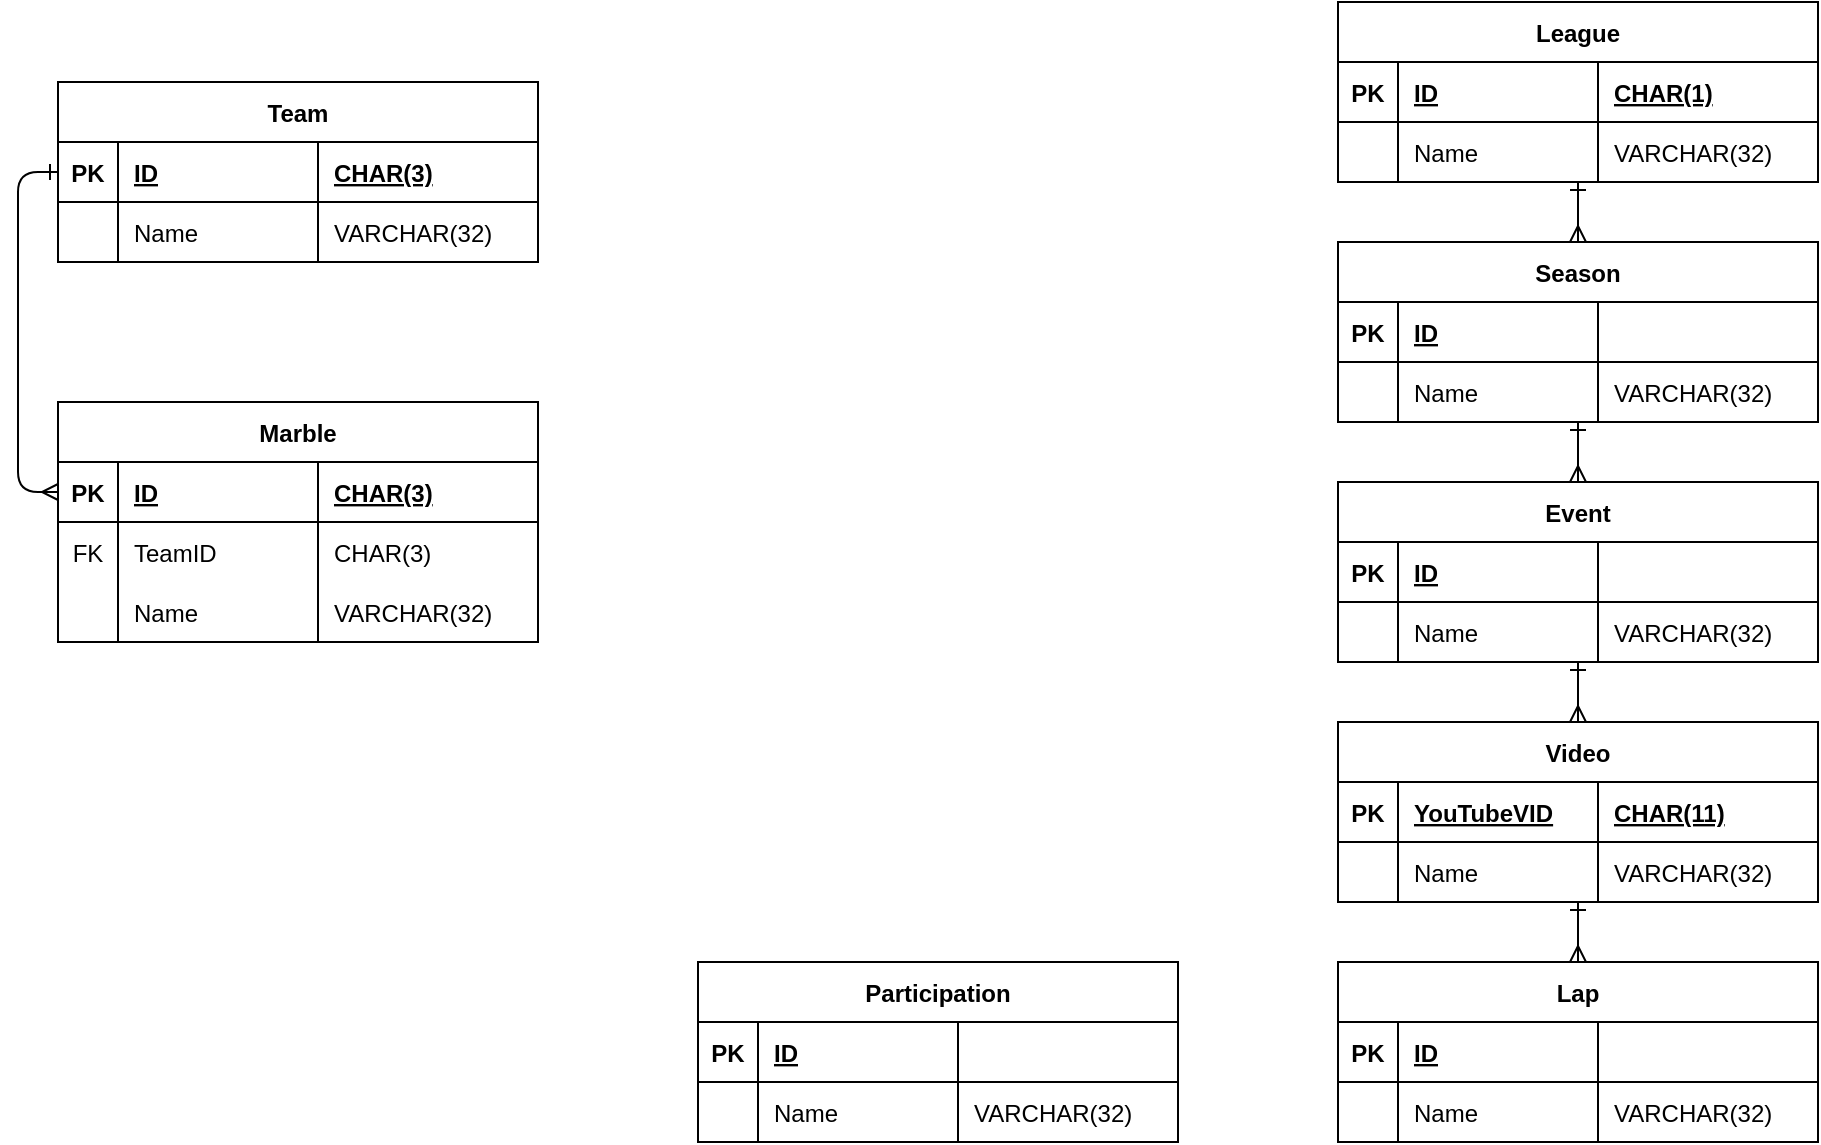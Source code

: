 <mxfile version="13.10.0" type="github">
  <diagram id="vY1WgX3fs-dTL8Az-G79" name="Page-1">
    <mxGraphModel dx="1426" dy="803" grid="1" gridSize="10" guides="1" tooltips="1" connect="1" arrows="1" fold="1" page="1" pageScale="1" pageWidth="1100" pageHeight="850" math="0" shadow="0">
      <root>
        <mxCell id="0" />
        <mxCell id="1" parent="0" />
        <mxCell id="Y2zAZ_BNs0E0ruIZkiO8-1" value="Marble" style="shape=table;startSize=30;container=1;collapsible=1;childLayout=tableLayout;fixedRows=1;rowLines=0;fontStyle=1;align=center;resizeLast=1;" vertex="1" parent="1">
          <mxGeometry x="80" y="280" width="240" height="120" as="geometry" />
        </mxCell>
        <mxCell id="Y2zAZ_BNs0E0ruIZkiO8-2" value="" style="shape=partialRectangle;collapsible=0;dropTarget=0;pointerEvents=0;fillColor=none;top=0;left=0;bottom=1;right=0;points=[[0,0.5],[1,0.5]];portConstraint=eastwest;" vertex="1" parent="Y2zAZ_BNs0E0ruIZkiO8-1">
          <mxGeometry y="30" width="240" height="30" as="geometry" />
        </mxCell>
        <mxCell id="Y2zAZ_BNs0E0ruIZkiO8-3" value="PK" style="shape=partialRectangle;connectable=0;fillColor=none;top=0;left=0;bottom=0;right=0;fontStyle=1;overflow=hidden;" vertex="1" parent="Y2zAZ_BNs0E0ruIZkiO8-2">
          <mxGeometry width="30" height="30" as="geometry" />
        </mxCell>
        <mxCell id="Y2zAZ_BNs0E0ruIZkiO8-4" value="ID" style="shape=partialRectangle;connectable=0;fillColor=none;top=0;left=0;bottom=0;right=0;align=left;spacingLeft=6;fontStyle=5;overflow=hidden;" vertex="1" parent="Y2zAZ_BNs0E0ruIZkiO8-2">
          <mxGeometry x="30" width="100" height="30" as="geometry" />
        </mxCell>
        <mxCell id="Y2zAZ_BNs0E0ruIZkiO8-5" value="CHAR(3)" style="shape=partialRectangle;connectable=0;fillColor=none;top=0;left=0;bottom=0;right=0;align=left;spacingLeft=6;fontStyle=5;overflow=hidden;" vertex="1" parent="Y2zAZ_BNs0E0ruIZkiO8-2">
          <mxGeometry x="130" width="110" height="30" as="geometry" />
        </mxCell>
        <mxCell id="Y2zAZ_BNs0E0ruIZkiO8-6" value="" style="shape=partialRectangle;collapsible=0;dropTarget=0;pointerEvents=0;fillColor=none;top=0;left=0;bottom=0;right=0;points=[[0,0.5],[1,0.5]];portConstraint=eastwest;" vertex="1" parent="Y2zAZ_BNs0E0ruIZkiO8-1">
          <mxGeometry y="60" width="240" height="30" as="geometry" />
        </mxCell>
        <mxCell id="Y2zAZ_BNs0E0ruIZkiO8-7" value="FK" style="shape=partialRectangle;connectable=0;fillColor=none;top=0;left=0;bottom=0;right=0;editable=1;overflow=hidden;" vertex="1" parent="Y2zAZ_BNs0E0ruIZkiO8-6">
          <mxGeometry width="30" height="30" as="geometry" />
        </mxCell>
        <mxCell id="Y2zAZ_BNs0E0ruIZkiO8-8" value="TeamID" style="shape=partialRectangle;connectable=0;fillColor=none;top=0;left=0;bottom=0;right=0;align=left;spacingLeft=6;overflow=hidden;" vertex="1" parent="Y2zAZ_BNs0E0ruIZkiO8-6">
          <mxGeometry x="30" width="100" height="30" as="geometry" />
        </mxCell>
        <mxCell id="Y2zAZ_BNs0E0ruIZkiO8-9" value="CHAR(3)" style="shape=partialRectangle;connectable=0;fillColor=none;top=0;left=0;bottom=0;right=0;align=left;spacingLeft=6;overflow=hidden;" vertex="1" parent="Y2zAZ_BNs0E0ruIZkiO8-6">
          <mxGeometry x="130" width="110" height="30" as="geometry" />
        </mxCell>
        <mxCell id="Y2zAZ_BNs0E0ruIZkiO8-10" value="" style="shape=partialRectangle;collapsible=0;dropTarget=0;pointerEvents=0;fillColor=none;top=0;left=0;bottom=0;right=0;points=[[0,0.5],[1,0.5]];portConstraint=eastwest;" vertex="1" parent="Y2zAZ_BNs0E0ruIZkiO8-1">
          <mxGeometry y="90" width="240" height="30" as="geometry" />
        </mxCell>
        <mxCell id="Y2zAZ_BNs0E0ruIZkiO8-11" value="" style="shape=partialRectangle;connectable=0;fillColor=none;top=0;left=0;bottom=0;right=0;editable=1;overflow=hidden;" vertex="1" parent="Y2zAZ_BNs0E0ruIZkiO8-10">
          <mxGeometry width="30" height="30" as="geometry" />
        </mxCell>
        <mxCell id="Y2zAZ_BNs0E0ruIZkiO8-12" value="Name" style="shape=partialRectangle;connectable=0;fillColor=none;top=0;left=0;bottom=0;right=0;align=left;spacingLeft=6;overflow=hidden;" vertex="1" parent="Y2zAZ_BNs0E0ruIZkiO8-10">
          <mxGeometry x="30" width="100" height="30" as="geometry" />
        </mxCell>
        <mxCell id="Y2zAZ_BNs0E0ruIZkiO8-13" value="VARCHAR(32)" style="shape=partialRectangle;connectable=0;fillColor=none;top=0;left=0;bottom=0;right=0;align=left;spacingLeft=6;overflow=hidden;" vertex="1" parent="Y2zAZ_BNs0E0ruIZkiO8-10">
          <mxGeometry x="130" width="110" height="30" as="geometry" />
        </mxCell>
        <mxCell id="Y2zAZ_BNs0E0ruIZkiO8-34" value="Team" style="shape=table;startSize=30;container=1;collapsible=1;childLayout=tableLayout;fixedRows=1;rowLines=0;fontStyle=1;align=center;resizeLast=1;" vertex="1" parent="1">
          <mxGeometry x="80" y="120" width="240" height="90" as="geometry" />
        </mxCell>
        <mxCell id="Y2zAZ_BNs0E0ruIZkiO8-35" value="" style="shape=partialRectangle;collapsible=0;dropTarget=0;pointerEvents=0;fillColor=none;top=0;left=0;bottom=1;right=0;points=[[0,0.5],[1,0.5]];portConstraint=eastwest;" vertex="1" parent="Y2zAZ_BNs0E0ruIZkiO8-34">
          <mxGeometry y="30" width="240" height="30" as="geometry" />
        </mxCell>
        <mxCell id="Y2zAZ_BNs0E0ruIZkiO8-36" value="PK" style="shape=partialRectangle;connectable=0;fillColor=none;top=0;left=0;bottom=0;right=0;fontStyle=1;overflow=hidden;" vertex="1" parent="Y2zAZ_BNs0E0ruIZkiO8-35">
          <mxGeometry width="30" height="30" as="geometry" />
        </mxCell>
        <mxCell id="Y2zAZ_BNs0E0ruIZkiO8-37" value="ID" style="shape=partialRectangle;connectable=0;fillColor=none;top=0;left=0;bottom=0;right=0;align=left;spacingLeft=6;fontStyle=5;overflow=hidden;" vertex="1" parent="Y2zAZ_BNs0E0ruIZkiO8-35">
          <mxGeometry x="30" width="100" height="30" as="geometry" />
        </mxCell>
        <mxCell id="Y2zAZ_BNs0E0ruIZkiO8-38" value="CHAR(3)" style="shape=partialRectangle;connectable=0;fillColor=none;top=0;left=0;bottom=0;right=0;align=left;spacingLeft=6;fontStyle=5;overflow=hidden;" vertex="1" parent="Y2zAZ_BNs0E0ruIZkiO8-35">
          <mxGeometry x="130" width="110" height="30" as="geometry" />
        </mxCell>
        <mxCell id="Y2zAZ_BNs0E0ruIZkiO8-43" value="" style="shape=partialRectangle;collapsible=0;dropTarget=0;pointerEvents=0;fillColor=none;top=0;left=0;bottom=0;right=0;points=[[0,0.5],[1,0.5]];portConstraint=eastwest;" vertex="1" parent="Y2zAZ_BNs0E0ruIZkiO8-34">
          <mxGeometry y="60" width="240" height="30" as="geometry" />
        </mxCell>
        <mxCell id="Y2zAZ_BNs0E0ruIZkiO8-44" value="" style="shape=partialRectangle;connectable=0;fillColor=none;top=0;left=0;bottom=0;right=0;editable=1;overflow=hidden;" vertex="1" parent="Y2zAZ_BNs0E0ruIZkiO8-43">
          <mxGeometry width="30" height="30" as="geometry" />
        </mxCell>
        <mxCell id="Y2zAZ_BNs0E0ruIZkiO8-45" value="Name" style="shape=partialRectangle;connectable=0;fillColor=none;top=0;left=0;bottom=0;right=0;align=left;spacingLeft=6;overflow=hidden;" vertex="1" parent="Y2zAZ_BNs0E0ruIZkiO8-43">
          <mxGeometry x="30" width="100" height="30" as="geometry" />
        </mxCell>
        <mxCell id="Y2zAZ_BNs0E0ruIZkiO8-46" value="VARCHAR(32)" style="shape=partialRectangle;connectable=0;fillColor=none;top=0;left=0;bottom=0;right=0;align=left;spacingLeft=6;overflow=hidden;" vertex="1" parent="Y2zAZ_BNs0E0ruIZkiO8-43">
          <mxGeometry x="130" width="110" height="30" as="geometry" />
        </mxCell>
        <mxCell id="Y2zAZ_BNs0E0ruIZkiO8-52" style="edgeStyle=orthogonalEdgeStyle;rounded=1;orthogonalLoop=1;jettySize=auto;html=1;entryX=0;entryY=0.5;entryDx=0;entryDy=0;startArrow=ERone;startFill=0;endArrow=ERmany;endFill=0;" edge="1" parent="1" source="Y2zAZ_BNs0E0ruIZkiO8-35" target="Y2zAZ_BNs0E0ruIZkiO8-2">
          <mxGeometry relative="1" as="geometry" />
        </mxCell>
        <mxCell id="Y2zAZ_BNs0E0ruIZkiO8-107" style="edgeStyle=orthogonalEdgeStyle;rounded=1;orthogonalLoop=1;jettySize=auto;html=1;entryX=0.5;entryY=0;entryDx=0;entryDy=0;startArrow=ERone;startFill=0;endArrow=ERmany;endFill=0;" edge="1" parent="1" source="Y2zAZ_BNs0E0ruIZkiO8-53" target="Y2zAZ_BNs0E0ruIZkiO8-62">
          <mxGeometry relative="1" as="geometry" />
        </mxCell>
        <mxCell id="Y2zAZ_BNs0E0ruIZkiO8-53" value="League" style="shape=table;startSize=30;container=1;collapsible=1;childLayout=tableLayout;fixedRows=1;rowLines=0;fontStyle=1;align=center;resizeLast=1;" vertex="1" parent="1">
          <mxGeometry x="720" y="80" width="240" height="90" as="geometry" />
        </mxCell>
        <mxCell id="Y2zAZ_BNs0E0ruIZkiO8-54" value="" style="shape=partialRectangle;collapsible=0;dropTarget=0;pointerEvents=0;fillColor=none;top=0;left=0;bottom=1;right=0;points=[[0,0.5],[1,0.5]];portConstraint=eastwest;" vertex="1" parent="Y2zAZ_BNs0E0ruIZkiO8-53">
          <mxGeometry y="30" width="240" height="30" as="geometry" />
        </mxCell>
        <mxCell id="Y2zAZ_BNs0E0ruIZkiO8-55" value="PK" style="shape=partialRectangle;connectable=0;fillColor=none;top=0;left=0;bottom=0;right=0;fontStyle=1;overflow=hidden;" vertex="1" parent="Y2zAZ_BNs0E0ruIZkiO8-54">
          <mxGeometry width="30" height="30" as="geometry" />
        </mxCell>
        <mxCell id="Y2zAZ_BNs0E0ruIZkiO8-56" value="ID" style="shape=partialRectangle;connectable=0;fillColor=none;top=0;left=0;bottom=0;right=0;align=left;spacingLeft=6;fontStyle=5;overflow=hidden;" vertex="1" parent="Y2zAZ_BNs0E0ruIZkiO8-54">
          <mxGeometry x="30" width="100" height="30" as="geometry" />
        </mxCell>
        <mxCell id="Y2zAZ_BNs0E0ruIZkiO8-57" value="CHAR(1)" style="shape=partialRectangle;connectable=0;fillColor=none;top=0;left=0;bottom=0;right=0;align=left;spacingLeft=6;fontStyle=5;overflow=hidden;" vertex="1" parent="Y2zAZ_BNs0E0ruIZkiO8-54">
          <mxGeometry x="130" width="110" height="30" as="geometry" />
        </mxCell>
        <mxCell id="Y2zAZ_BNs0E0ruIZkiO8-58" value="" style="shape=partialRectangle;collapsible=0;dropTarget=0;pointerEvents=0;fillColor=none;top=0;left=0;bottom=0;right=0;points=[[0,0.5],[1,0.5]];portConstraint=eastwest;" vertex="1" parent="Y2zAZ_BNs0E0ruIZkiO8-53">
          <mxGeometry y="60" width="240" height="30" as="geometry" />
        </mxCell>
        <mxCell id="Y2zAZ_BNs0E0ruIZkiO8-59" value="" style="shape=partialRectangle;connectable=0;fillColor=none;top=0;left=0;bottom=0;right=0;editable=1;overflow=hidden;" vertex="1" parent="Y2zAZ_BNs0E0ruIZkiO8-58">
          <mxGeometry width="30" height="30" as="geometry" />
        </mxCell>
        <mxCell id="Y2zAZ_BNs0E0ruIZkiO8-60" value="Name" style="shape=partialRectangle;connectable=0;fillColor=none;top=0;left=0;bottom=0;right=0;align=left;spacingLeft=6;overflow=hidden;" vertex="1" parent="Y2zAZ_BNs0E0ruIZkiO8-58">
          <mxGeometry x="30" width="100" height="30" as="geometry" />
        </mxCell>
        <mxCell id="Y2zAZ_BNs0E0ruIZkiO8-61" value="VARCHAR(32)" style="shape=partialRectangle;connectable=0;fillColor=none;top=0;left=0;bottom=0;right=0;align=left;spacingLeft=6;overflow=hidden;" vertex="1" parent="Y2zAZ_BNs0E0ruIZkiO8-58">
          <mxGeometry x="130" width="110" height="30" as="geometry" />
        </mxCell>
        <mxCell id="Y2zAZ_BNs0E0ruIZkiO8-108" style="edgeStyle=orthogonalEdgeStyle;rounded=1;orthogonalLoop=1;jettySize=auto;html=1;startArrow=ERone;startFill=0;endArrow=ERmany;endFill=0;" edge="1" parent="1" source="Y2zAZ_BNs0E0ruIZkiO8-62" target="Y2zAZ_BNs0E0ruIZkiO8-71">
          <mxGeometry relative="1" as="geometry" />
        </mxCell>
        <mxCell id="Y2zAZ_BNs0E0ruIZkiO8-62" value="Season" style="shape=table;startSize=30;container=1;collapsible=1;childLayout=tableLayout;fixedRows=1;rowLines=0;fontStyle=1;align=center;resizeLast=1;" vertex="1" parent="1">
          <mxGeometry x="720" y="200" width="240" height="90" as="geometry" />
        </mxCell>
        <mxCell id="Y2zAZ_BNs0E0ruIZkiO8-63" value="" style="shape=partialRectangle;collapsible=0;dropTarget=0;pointerEvents=0;fillColor=none;top=0;left=0;bottom=1;right=0;points=[[0,0.5],[1,0.5]];portConstraint=eastwest;" vertex="1" parent="Y2zAZ_BNs0E0ruIZkiO8-62">
          <mxGeometry y="30" width="240" height="30" as="geometry" />
        </mxCell>
        <mxCell id="Y2zAZ_BNs0E0ruIZkiO8-64" value="PK" style="shape=partialRectangle;connectable=0;fillColor=none;top=0;left=0;bottom=0;right=0;fontStyle=1;overflow=hidden;" vertex="1" parent="Y2zAZ_BNs0E0ruIZkiO8-63">
          <mxGeometry width="30" height="30" as="geometry" />
        </mxCell>
        <mxCell id="Y2zAZ_BNs0E0ruIZkiO8-65" value="ID" style="shape=partialRectangle;connectable=0;fillColor=none;top=0;left=0;bottom=0;right=0;align=left;spacingLeft=6;fontStyle=5;overflow=hidden;" vertex="1" parent="Y2zAZ_BNs0E0ruIZkiO8-63">
          <mxGeometry x="30" width="100" height="30" as="geometry" />
        </mxCell>
        <mxCell id="Y2zAZ_BNs0E0ruIZkiO8-66" value="" style="shape=partialRectangle;connectable=0;fillColor=none;top=0;left=0;bottom=0;right=0;align=left;spacingLeft=6;fontStyle=5;overflow=hidden;" vertex="1" parent="Y2zAZ_BNs0E0ruIZkiO8-63">
          <mxGeometry x="130" width="110" height="30" as="geometry" />
        </mxCell>
        <mxCell id="Y2zAZ_BNs0E0ruIZkiO8-67" value="" style="shape=partialRectangle;collapsible=0;dropTarget=0;pointerEvents=0;fillColor=none;top=0;left=0;bottom=0;right=0;points=[[0,0.5],[1,0.5]];portConstraint=eastwest;" vertex="1" parent="Y2zAZ_BNs0E0ruIZkiO8-62">
          <mxGeometry y="60" width="240" height="30" as="geometry" />
        </mxCell>
        <mxCell id="Y2zAZ_BNs0E0ruIZkiO8-68" value="" style="shape=partialRectangle;connectable=0;fillColor=none;top=0;left=0;bottom=0;right=0;editable=1;overflow=hidden;" vertex="1" parent="Y2zAZ_BNs0E0ruIZkiO8-67">
          <mxGeometry width="30" height="30" as="geometry" />
        </mxCell>
        <mxCell id="Y2zAZ_BNs0E0ruIZkiO8-69" value="Name" style="shape=partialRectangle;connectable=0;fillColor=none;top=0;left=0;bottom=0;right=0;align=left;spacingLeft=6;overflow=hidden;" vertex="1" parent="Y2zAZ_BNs0E0ruIZkiO8-67">
          <mxGeometry x="30" width="100" height="30" as="geometry" />
        </mxCell>
        <mxCell id="Y2zAZ_BNs0E0ruIZkiO8-70" value="VARCHAR(32)" style="shape=partialRectangle;connectable=0;fillColor=none;top=0;left=0;bottom=0;right=0;align=left;spacingLeft=6;overflow=hidden;" vertex="1" parent="Y2zAZ_BNs0E0ruIZkiO8-67">
          <mxGeometry x="130" width="110" height="30" as="geometry" />
        </mxCell>
        <mxCell id="Y2zAZ_BNs0E0ruIZkiO8-109" style="edgeStyle=orthogonalEdgeStyle;rounded=1;orthogonalLoop=1;jettySize=auto;html=1;startArrow=ERone;startFill=0;endArrow=ERmany;endFill=0;" edge="1" parent="1" source="Y2zAZ_BNs0E0ruIZkiO8-71" target="Y2zAZ_BNs0E0ruIZkiO8-80">
          <mxGeometry relative="1" as="geometry" />
        </mxCell>
        <mxCell id="Y2zAZ_BNs0E0ruIZkiO8-71" value="Event" style="shape=table;startSize=30;container=1;collapsible=1;childLayout=tableLayout;fixedRows=1;rowLines=0;fontStyle=1;align=center;resizeLast=1;" vertex="1" parent="1">
          <mxGeometry x="720" y="320" width="240" height="90" as="geometry" />
        </mxCell>
        <mxCell id="Y2zAZ_BNs0E0ruIZkiO8-72" value="" style="shape=partialRectangle;collapsible=0;dropTarget=0;pointerEvents=0;fillColor=none;top=0;left=0;bottom=1;right=0;points=[[0,0.5],[1,0.5]];portConstraint=eastwest;" vertex="1" parent="Y2zAZ_BNs0E0ruIZkiO8-71">
          <mxGeometry y="30" width="240" height="30" as="geometry" />
        </mxCell>
        <mxCell id="Y2zAZ_BNs0E0ruIZkiO8-73" value="PK" style="shape=partialRectangle;connectable=0;fillColor=none;top=0;left=0;bottom=0;right=0;fontStyle=1;overflow=hidden;" vertex="1" parent="Y2zAZ_BNs0E0ruIZkiO8-72">
          <mxGeometry width="30" height="30" as="geometry" />
        </mxCell>
        <mxCell id="Y2zAZ_BNs0E0ruIZkiO8-74" value="ID" style="shape=partialRectangle;connectable=0;fillColor=none;top=0;left=0;bottom=0;right=0;align=left;spacingLeft=6;fontStyle=5;overflow=hidden;" vertex="1" parent="Y2zAZ_BNs0E0ruIZkiO8-72">
          <mxGeometry x="30" width="100" height="30" as="geometry" />
        </mxCell>
        <mxCell id="Y2zAZ_BNs0E0ruIZkiO8-75" value="" style="shape=partialRectangle;connectable=0;fillColor=none;top=0;left=0;bottom=0;right=0;align=left;spacingLeft=6;fontStyle=5;overflow=hidden;" vertex="1" parent="Y2zAZ_BNs0E0ruIZkiO8-72">
          <mxGeometry x="130" width="110" height="30" as="geometry" />
        </mxCell>
        <mxCell id="Y2zAZ_BNs0E0ruIZkiO8-76" value="" style="shape=partialRectangle;collapsible=0;dropTarget=0;pointerEvents=0;fillColor=none;top=0;left=0;bottom=0;right=0;points=[[0,0.5],[1,0.5]];portConstraint=eastwest;" vertex="1" parent="Y2zAZ_BNs0E0ruIZkiO8-71">
          <mxGeometry y="60" width="240" height="30" as="geometry" />
        </mxCell>
        <mxCell id="Y2zAZ_BNs0E0ruIZkiO8-77" value="" style="shape=partialRectangle;connectable=0;fillColor=none;top=0;left=0;bottom=0;right=0;editable=1;overflow=hidden;" vertex="1" parent="Y2zAZ_BNs0E0ruIZkiO8-76">
          <mxGeometry width="30" height="30" as="geometry" />
        </mxCell>
        <mxCell id="Y2zAZ_BNs0E0ruIZkiO8-78" value="Name" style="shape=partialRectangle;connectable=0;fillColor=none;top=0;left=0;bottom=0;right=0;align=left;spacingLeft=6;overflow=hidden;" vertex="1" parent="Y2zAZ_BNs0E0ruIZkiO8-76">
          <mxGeometry x="30" width="100" height="30" as="geometry" />
        </mxCell>
        <mxCell id="Y2zAZ_BNs0E0ruIZkiO8-79" value="VARCHAR(32)" style="shape=partialRectangle;connectable=0;fillColor=none;top=0;left=0;bottom=0;right=0;align=left;spacingLeft=6;overflow=hidden;" vertex="1" parent="Y2zAZ_BNs0E0ruIZkiO8-76">
          <mxGeometry x="130" width="110" height="30" as="geometry" />
        </mxCell>
        <mxCell id="Y2zAZ_BNs0E0ruIZkiO8-110" style="edgeStyle=orthogonalEdgeStyle;rounded=1;orthogonalLoop=1;jettySize=auto;html=1;startArrow=ERone;startFill=0;endArrow=ERmany;endFill=0;" edge="1" parent="1" source="Y2zAZ_BNs0E0ruIZkiO8-80" target="Y2zAZ_BNs0E0ruIZkiO8-89">
          <mxGeometry relative="1" as="geometry" />
        </mxCell>
        <mxCell id="Y2zAZ_BNs0E0ruIZkiO8-80" value="Video" style="shape=table;startSize=30;container=1;collapsible=1;childLayout=tableLayout;fixedRows=1;rowLines=0;fontStyle=1;align=center;resizeLast=1;" vertex="1" parent="1">
          <mxGeometry x="720" y="440" width="240" height="90" as="geometry" />
        </mxCell>
        <mxCell id="Y2zAZ_BNs0E0ruIZkiO8-81" value="" style="shape=partialRectangle;collapsible=0;dropTarget=0;pointerEvents=0;fillColor=none;top=0;left=0;bottom=1;right=0;points=[[0,0.5],[1,0.5]];portConstraint=eastwest;" vertex="1" parent="Y2zAZ_BNs0E0ruIZkiO8-80">
          <mxGeometry y="30" width="240" height="30" as="geometry" />
        </mxCell>
        <mxCell id="Y2zAZ_BNs0E0ruIZkiO8-82" value="PK" style="shape=partialRectangle;connectable=0;fillColor=none;top=0;left=0;bottom=0;right=0;fontStyle=1;overflow=hidden;" vertex="1" parent="Y2zAZ_BNs0E0ruIZkiO8-81">
          <mxGeometry width="30" height="30" as="geometry" />
        </mxCell>
        <mxCell id="Y2zAZ_BNs0E0ruIZkiO8-83" value="YouTubeVID" style="shape=partialRectangle;connectable=0;fillColor=none;top=0;left=0;bottom=0;right=0;align=left;spacingLeft=6;fontStyle=5;overflow=hidden;" vertex="1" parent="Y2zAZ_BNs0E0ruIZkiO8-81">
          <mxGeometry x="30" width="100" height="30" as="geometry" />
        </mxCell>
        <mxCell id="Y2zAZ_BNs0E0ruIZkiO8-84" value="CHAR(11)" style="shape=partialRectangle;connectable=0;fillColor=none;top=0;left=0;bottom=0;right=0;align=left;spacingLeft=6;fontStyle=5;overflow=hidden;" vertex="1" parent="Y2zAZ_BNs0E0ruIZkiO8-81">
          <mxGeometry x="130" width="110" height="30" as="geometry" />
        </mxCell>
        <mxCell id="Y2zAZ_BNs0E0ruIZkiO8-85" value="" style="shape=partialRectangle;collapsible=0;dropTarget=0;pointerEvents=0;fillColor=none;top=0;left=0;bottom=0;right=0;points=[[0,0.5],[1,0.5]];portConstraint=eastwest;" vertex="1" parent="Y2zAZ_BNs0E0ruIZkiO8-80">
          <mxGeometry y="60" width="240" height="30" as="geometry" />
        </mxCell>
        <mxCell id="Y2zAZ_BNs0E0ruIZkiO8-86" value="" style="shape=partialRectangle;connectable=0;fillColor=none;top=0;left=0;bottom=0;right=0;editable=1;overflow=hidden;" vertex="1" parent="Y2zAZ_BNs0E0ruIZkiO8-85">
          <mxGeometry width="30" height="30" as="geometry" />
        </mxCell>
        <mxCell id="Y2zAZ_BNs0E0ruIZkiO8-87" value="Name" style="shape=partialRectangle;connectable=0;fillColor=none;top=0;left=0;bottom=0;right=0;align=left;spacingLeft=6;overflow=hidden;" vertex="1" parent="Y2zAZ_BNs0E0ruIZkiO8-85">
          <mxGeometry x="30" width="100" height="30" as="geometry" />
        </mxCell>
        <mxCell id="Y2zAZ_BNs0E0ruIZkiO8-88" value="VARCHAR(32)" style="shape=partialRectangle;connectable=0;fillColor=none;top=0;left=0;bottom=0;right=0;align=left;spacingLeft=6;overflow=hidden;" vertex="1" parent="Y2zAZ_BNs0E0ruIZkiO8-85">
          <mxGeometry x="130" width="110" height="30" as="geometry" />
        </mxCell>
        <mxCell id="Y2zAZ_BNs0E0ruIZkiO8-89" value="Lap" style="shape=table;startSize=30;container=1;collapsible=1;childLayout=tableLayout;fixedRows=1;rowLines=0;fontStyle=1;align=center;resizeLast=1;" vertex="1" parent="1">
          <mxGeometry x="720" y="560" width="240" height="90" as="geometry" />
        </mxCell>
        <mxCell id="Y2zAZ_BNs0E0ruIZkiO8-90" value="" style="shape=partialRectangle;collapsible=0;dropTarget=0;pointerEvents=0;fillColor=none;top=0;left=0;bottom=1;right=0;points=[[0,0.5],[1,0.5]];portConstraint=eastwest;" vertex="1" parent="Y2zAZ_BNs0E0ruIZkiO8-89">
          <mxGeometry y="30" width="240" height="30" as="geometry" />
        </mxCell>
        <mxCell id="Y2zAZ_BNs0E0ruIZkiO8-91" value="PK" style="shape=partialRectangle;connectable=0;fillColor=none;top=0;left=0;bottom=0;right=0;fontStyle=1;overflow=hidden;" vertex="1" parent="Y2zAZ_BNs0E0ruIZkiO8-90">
          <mxGeometry width="30" height="30" as="geometry" />
        </mxCell>
        <mxCell id="Y2zAZ_BNs0E0ruIZkiO8-92" value="ID" style="shape=partialRectangle;connectable=0;fillColor=none;top=0;left=0;bottom=0;right=0;align=left;spacingLeft=6;fontStyle=5;overflow=hidden;" vertex="1" parent="Y2zAZ_BNs0E0ruIZkiO8-90">
          <mxGeometry x="30" width="100" height="30" as="geometry" />
        </mxCell>
        <mxCell id="Y2zAZ_BNs0E0ruIZkiO8-93" value="" style="shape=partialRectangle;connectable=0;fillColor=none;top=0;left=0;bottom=0;right=0;align=left;spacingLeft=6;fontStyle=5;overflow=hidden;" vertex="1" parent="Y2zAZ_BNs0E0ruIZkiO8-90">
          <mxGeometry x="130" width="110" height="30" as="geometry" />
        </mxCell>
        <mxCell id="Y2zAZ_BNs0E0ruIZkiO8-94" value="" style="shape=partialRectangle;collapsible=0;dropTarget=0;pointerEvents=0;fillColor=none;top=0;left=0;bottom=0;right=0;points=[[0,0.5],[1,0.5]];portConstraint=eastwest;" vertex="1" parent="Y2zAZ_BNs0E0ruIZkiO8-89">
          <mxGeometry y="60" width="240" height="30" as="geometry" />
        </mxCell>
        <mxCell id="Y2zAZ_BNs0E0ruIZkiO8-95" value="" style="shape=partialRectangle;connectable=0;fillColor=none;top=0;left=0;bottom=0;right=0;editable=1;overflow=hidden;" vertex="1" parent="Y2zAZ_BNs0E0ruIZkiO8-94">
          <mxGeometry width="30" height="30" as="geometry" />
        </mxCell>
        <mxCell id="Y2zAZ_BNs0E0ruIZkiO8-96" value="Name" style="shape=partialRectangle;connectable=0;fillColor=none;top=0;left=0;bottom=0;right=0;align=left;spacingLeft=6;overflow=hidden;" vertex="1" parent="Y2zAZ_BNs0E0ruIZkiO8-94">
          <mxGeometry x="30" width="100" height="30" as="geometry" />
        </mxCell>
        <mxCell id="Y2zAZ_BNs0E0ruIZkiO8-97" value="VARCHAR(32)" style="shape=partialRectangle;connectable=0;fillColor=none;top=0;left=0;bottom=0;right=0;align=left;spacingLeft=6;overflow=hidden;" vertex="1" parent="Y2zAZ_BNs0E0ruIZkiO8-94">
          <mxGeometry x="130" width="110" height="30" as="geometry" />
        </mxCell>
        <mxCell id="Y2zAZ_BNs0E0ruIZkiO8-98" value="Participation" style="shape=table;startSize=30;container=1;collapsible=1;childLayout=tableLayout;fixedRows=1;rowLines=0;fontStyle=1;align=center;resizeLast=1;" vertex="1" parent="1">
          <mxGeometry x="400" y="560" width="240" height="90" as="geometry" />
        </mxCell>
        <mxCell id="Y2zAZ_BNs0E0ruIZkiO8-99" value="" style="shape=partialRectangle;collapsible=0;dropTarget=0;pointerEvents=0;fillColor=none;top=0;left=0;bottom=1;right=0;points=[[0,0.5],[1,0.5]];portConstraint=eastwest;" vertex="1" parent="Y2zAZ_BNs0E0ruIZkiO8-98">
          <mxGeometry y="30" width="240" height="30" as="geometry" />
        </mxCell>
        <mxCell id="Y2zAZ_BNs0E0ruIZkiO8-100" value="PK" style="shape=partialRectangle;connectable=0;fillColor=none;top=0;left=0;bottom=0;right=0;fontStyle=1;overflow=hidden;" vertex="1" parent="Y2zAZ_BNs0E0ruIZkiO8-99">
          <mxGeometry width="30" height="30" as="geometry" />
        </mxCell>
        <mxCell id="Y2zAZ_BNs0E0ruIZkiO8-101" value="ID" style="shape=partialRectangle;connectable=0;fillColor=none;top=0;left=0;bottom=0;right=0;align=left;spacingLeft=6;fontStyle=5;overflow=hidden;" vertex="1" parent="Y2zAZ_BNs0E0ruIZkiO8-99">
          <mxGeometry x="30" width="100" height="30" as="geometry" />
        </mxCell>
        <mxCell id="Y2zAZ_BNs0E0ruIZkiO8-102" value="" style="shape=partialRectangle;connectable=0;fillColor=none;top=0;left=0;bottom=0;right=0;align=left;spacingLeft=6;fontStyle=5;overflow=hidden;" vertex="1" parent="Y2zAZ_BNs0E0ruIZkiO8-99">
          <mxGeometry x="130" width="110" height="30" as="geometry" />
        </mxCell>
        <mxCell id="Y2zAZ_BNs0E0ruIZkiO8-103" value="" style="shape=partialRectangle;collapsible=0;dropTarget=0;pointerEvents=0;fillColor=none;top=0;left=0;bottom=0;right=0;points=[[0,0.5],[1,0.5]];portConstraint=eastwest;" vertex="1" parent="Y2zAZ_BNs0E0ruIZkiO8-98">
          <mxGeometry y="60" width="240" height="30" as="geometry" />
        </mxCell>
        <mxCell id="Y2zAZ_BNs0E0ruIZkiO8-104" value="" style="shape=partialRectangle;connectable=0;fillColor=none;top=0;left=0;bottom=0;right=0;editable=1;overflow=hidden;" vertex="1" parent="Y2zAZ_BNs0E0ruIZkiO8-103">
          <mxGeometry width="30" height="30" as="geometry" />
        </mxCell>
        <mxCell id="Y2zAZ_BNs0E0ruIZkiO8-105" value="Name" style="shape=partialRectangle;connectable=0;fillColor=none;top=0;left=0;bottom=0;right=0;align=left;spacingLeft=6;overflow=hidden;" vertex="1" parent="Y2zAZ_BNs0E0ruIZkiO8-103">
          <mxGeometry x="30" width="100" height="30" as="geometry" />
        </mxCell>
        <mxCell id="Y2zAZ_BNs0E0ruIZkiO8-106" value="VARCHAR(32)" style="shape=partialRectangle;connectable=0;fillColor=none;top=0;left=0;bottom=0;right=0;align=left;spacingLeft=6;overflow=hidden;" vertex="1" parent="Y2zAZ_BNs0E0ruIZkiO8-103">
          <mxGeometry x="130" width="110" height="30" as="geometry" />
        </mxCell>
      </root>
    </mxGraphModel>
  </diagram>
</mxfile>
